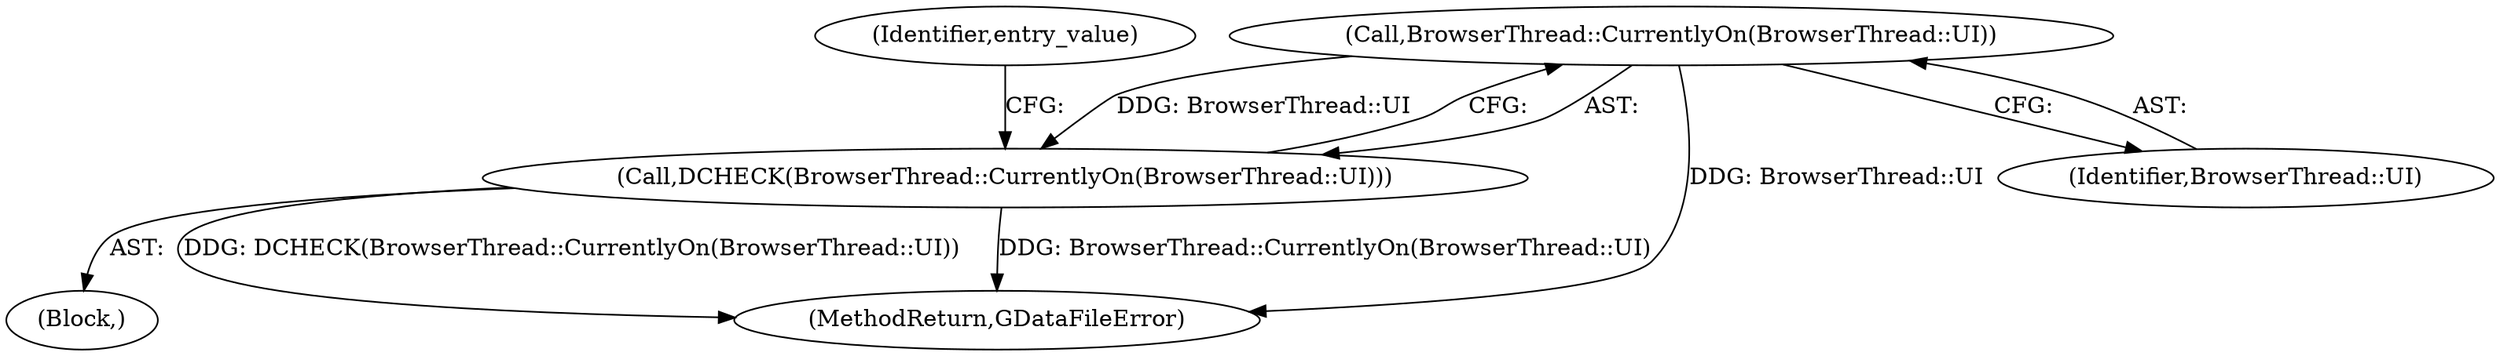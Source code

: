 digraph "0_Chrome_dd3b6fe574edad231c01c78e4647a74c38dc4178@API" {
"1000105" [label="(Call,BrowserThread::CurrentlyOn(BrowserThread::UI))"];
"1000104" [label="(Call,DCHECK(BrowserThread::CurrentlyOn(BrowserThread::UI)))"];
"1000104" [label="(Call,DCHECK(BrowserThread::CurrentlyOn(BrowserThread::UI)))"];
"1000106" [label="(Identifier,BrowserThread::UI)"];
"1000109" [label="(Identifier,entry_value)"];
"1000105" [label="(Call,BrowserThread::CurrentlyOn(BrowserThread::UI))"];
"1000155" [label="(MethodReturn,GDataFileError)"];
"1000103" [label="(Block,)"];
"1000105" -> "1000104"  [label="AST: "];
"1000105" -> "1000106"  [label="CFG: "];
"1000106" -> "1000105"  [label="AST: "];
"1000104" -> "1000105"  [label="CFG: "];
"1000105" -> "1000155"  [label="DDG: BrowserThread::UI"];
"1000105" -> "1000104"  [label="DDG: BrowserThread::UI"];
"1000104" -> "1000103"  [label="AST: "];
"1000109" -> "1000104"  [label="CFG: "];
"1000104" -> "1000155"  [label="DDG: DCHECK(BrowserThread::CurrentlyOn(BrowserThread::UI))"];
"1000104" -> "1000155"  [label="DDG: BrowserThread::CurrentlyOn(BrowserThread::UI)"];
}
